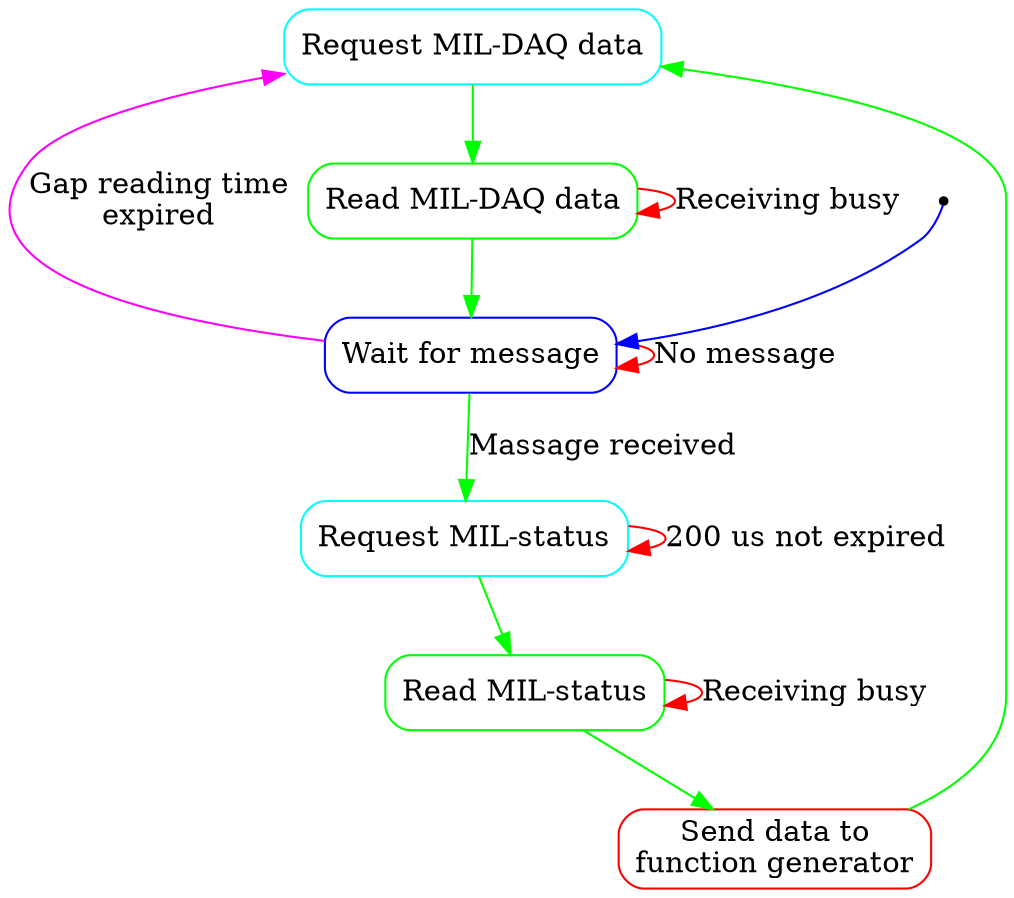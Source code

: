 digraph "generated by DocFsm" {
	node [shape = Mrecord];
	ST_DATA_AQUISITION_0 [label = "Request MIL-DAQ data", color = cyan];
	ST_WAIT_0 [label = "Wait for message", color = blue];
	ST_PREPARE_0 [label = "Request MIL-status", color = cyan];
	ST_FETCH_STATUS_0 [label = "Read MIL-status", color = green];
	ST_HANDLE_IRQS_0 [label = "Send data to\nfunction generator", color = red];
	ST_FETCH_DATA_0 [label = "Read MIL-DAQ data", color = green];
	entry0_0 [shape = point, label = "entry0"];
	ST_DATA_AQUISITION_0 -> ST_FETCH_DATA_0 [color = green];
	ST_WAIT_0 -> ST_DATA_AQUISITION_0 [label = "Gap reading time\nexpired", color = magenta];
	ST_WAIT_0 -> ST_WAIT_0 [label = "No message", color = red];
	ST_WAIT_0 -> ST_PREPARE_0 [label = "Massage received", color = green];
	ST_PREPARE_0 -> ST_PREPARE_0 [label = "200 us not expired", color = red];
	ST_PREPARE_0 -> ST_FETCH_STATUS_0 [color = green];
	ST_FETCH_STATUS_0 -> ST_FETCH_STATUS_0 [label = "Receiving busy", color = red];
	ST_FETCH_STATUS_0 -> ST_HANDLE_IRQS_0 [color = green];
	ST_HANDLE_IRQS_0 -> ST_DATA_AQUISITION_0 [color = green];
	ST_FETCH_DATA_0 -> ST_FETCH_DATA_0 [label = "Receiving busy", color = red];
	ST_FETCH_DATA_0 -> ST_WAIT_0 [color = green];
	entry0_0 -> ST_WAIT_0 [color = blue];
}
